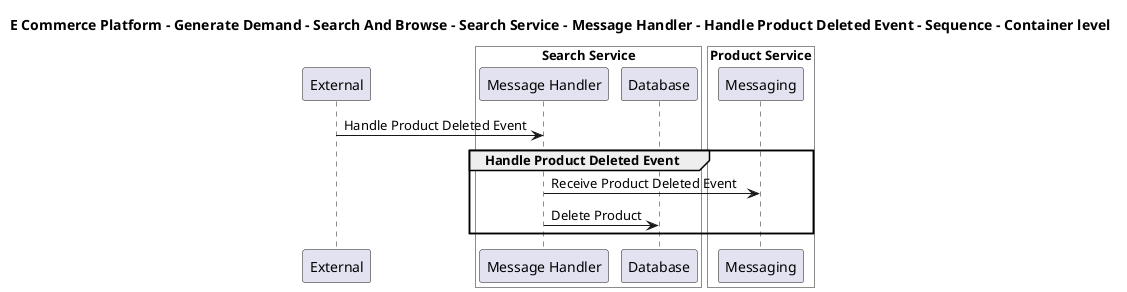 @startuml

title E Commerce Platform - Generate Demand - Search And Browse - Search Service - Message Handler - Handle Product Deleted Event - Sequence - Container level

participant "External" as C4InterFlow.SoftwareSystems.ExternalSystem

box "Search Service" #White
    participant "Message Handler" as ECommercePlatform.GenerateDemand.SearchAndBrowse.SoftwareSystems.SearchService.Containers.MessageHandler
    participant "Database" as ECommercePlatform.GenerateDemand.SearchAndBrowse.SoftwareSystems.SearchService.Containers.Database
end box


box "Product Service" #White
    participant "Messaging" as ECommercePlatform.CreateProduct.ProductInformationManagement.SoftwareSystems.ProductService.Containers.Messaging
end box


C4InterFlow.SoftwareSystems.ExternalSystem -> ECommercePlatform.GenerateDemand.SearchAndBrowse.SoftwareSystems.SearchService.Containers.MessageHandler : Handle Product Deleted Event
group Handle Product Deleted Event
ECommercePlatform.GenerateDemand.SearchAndBrowse.SoftwareSystems.SearchService.Containers.MessageHandler -> ECommercePlatform.CreateProduct.ProductInformationManagement.SoftwareSystems.ProductService.Containers.Messaging : Receive Product Deleted Event
ECommercePlatform.GenerateDemand.SearchAndBrowse.SoftwareSystems.SearchService.Containers.MessageHandler -> ECommercePlatform.GenerateDemand.SearchAndBrowse.SoftwareSystems.SearchService.Containers.Database : Delete Product
end


@enduml
